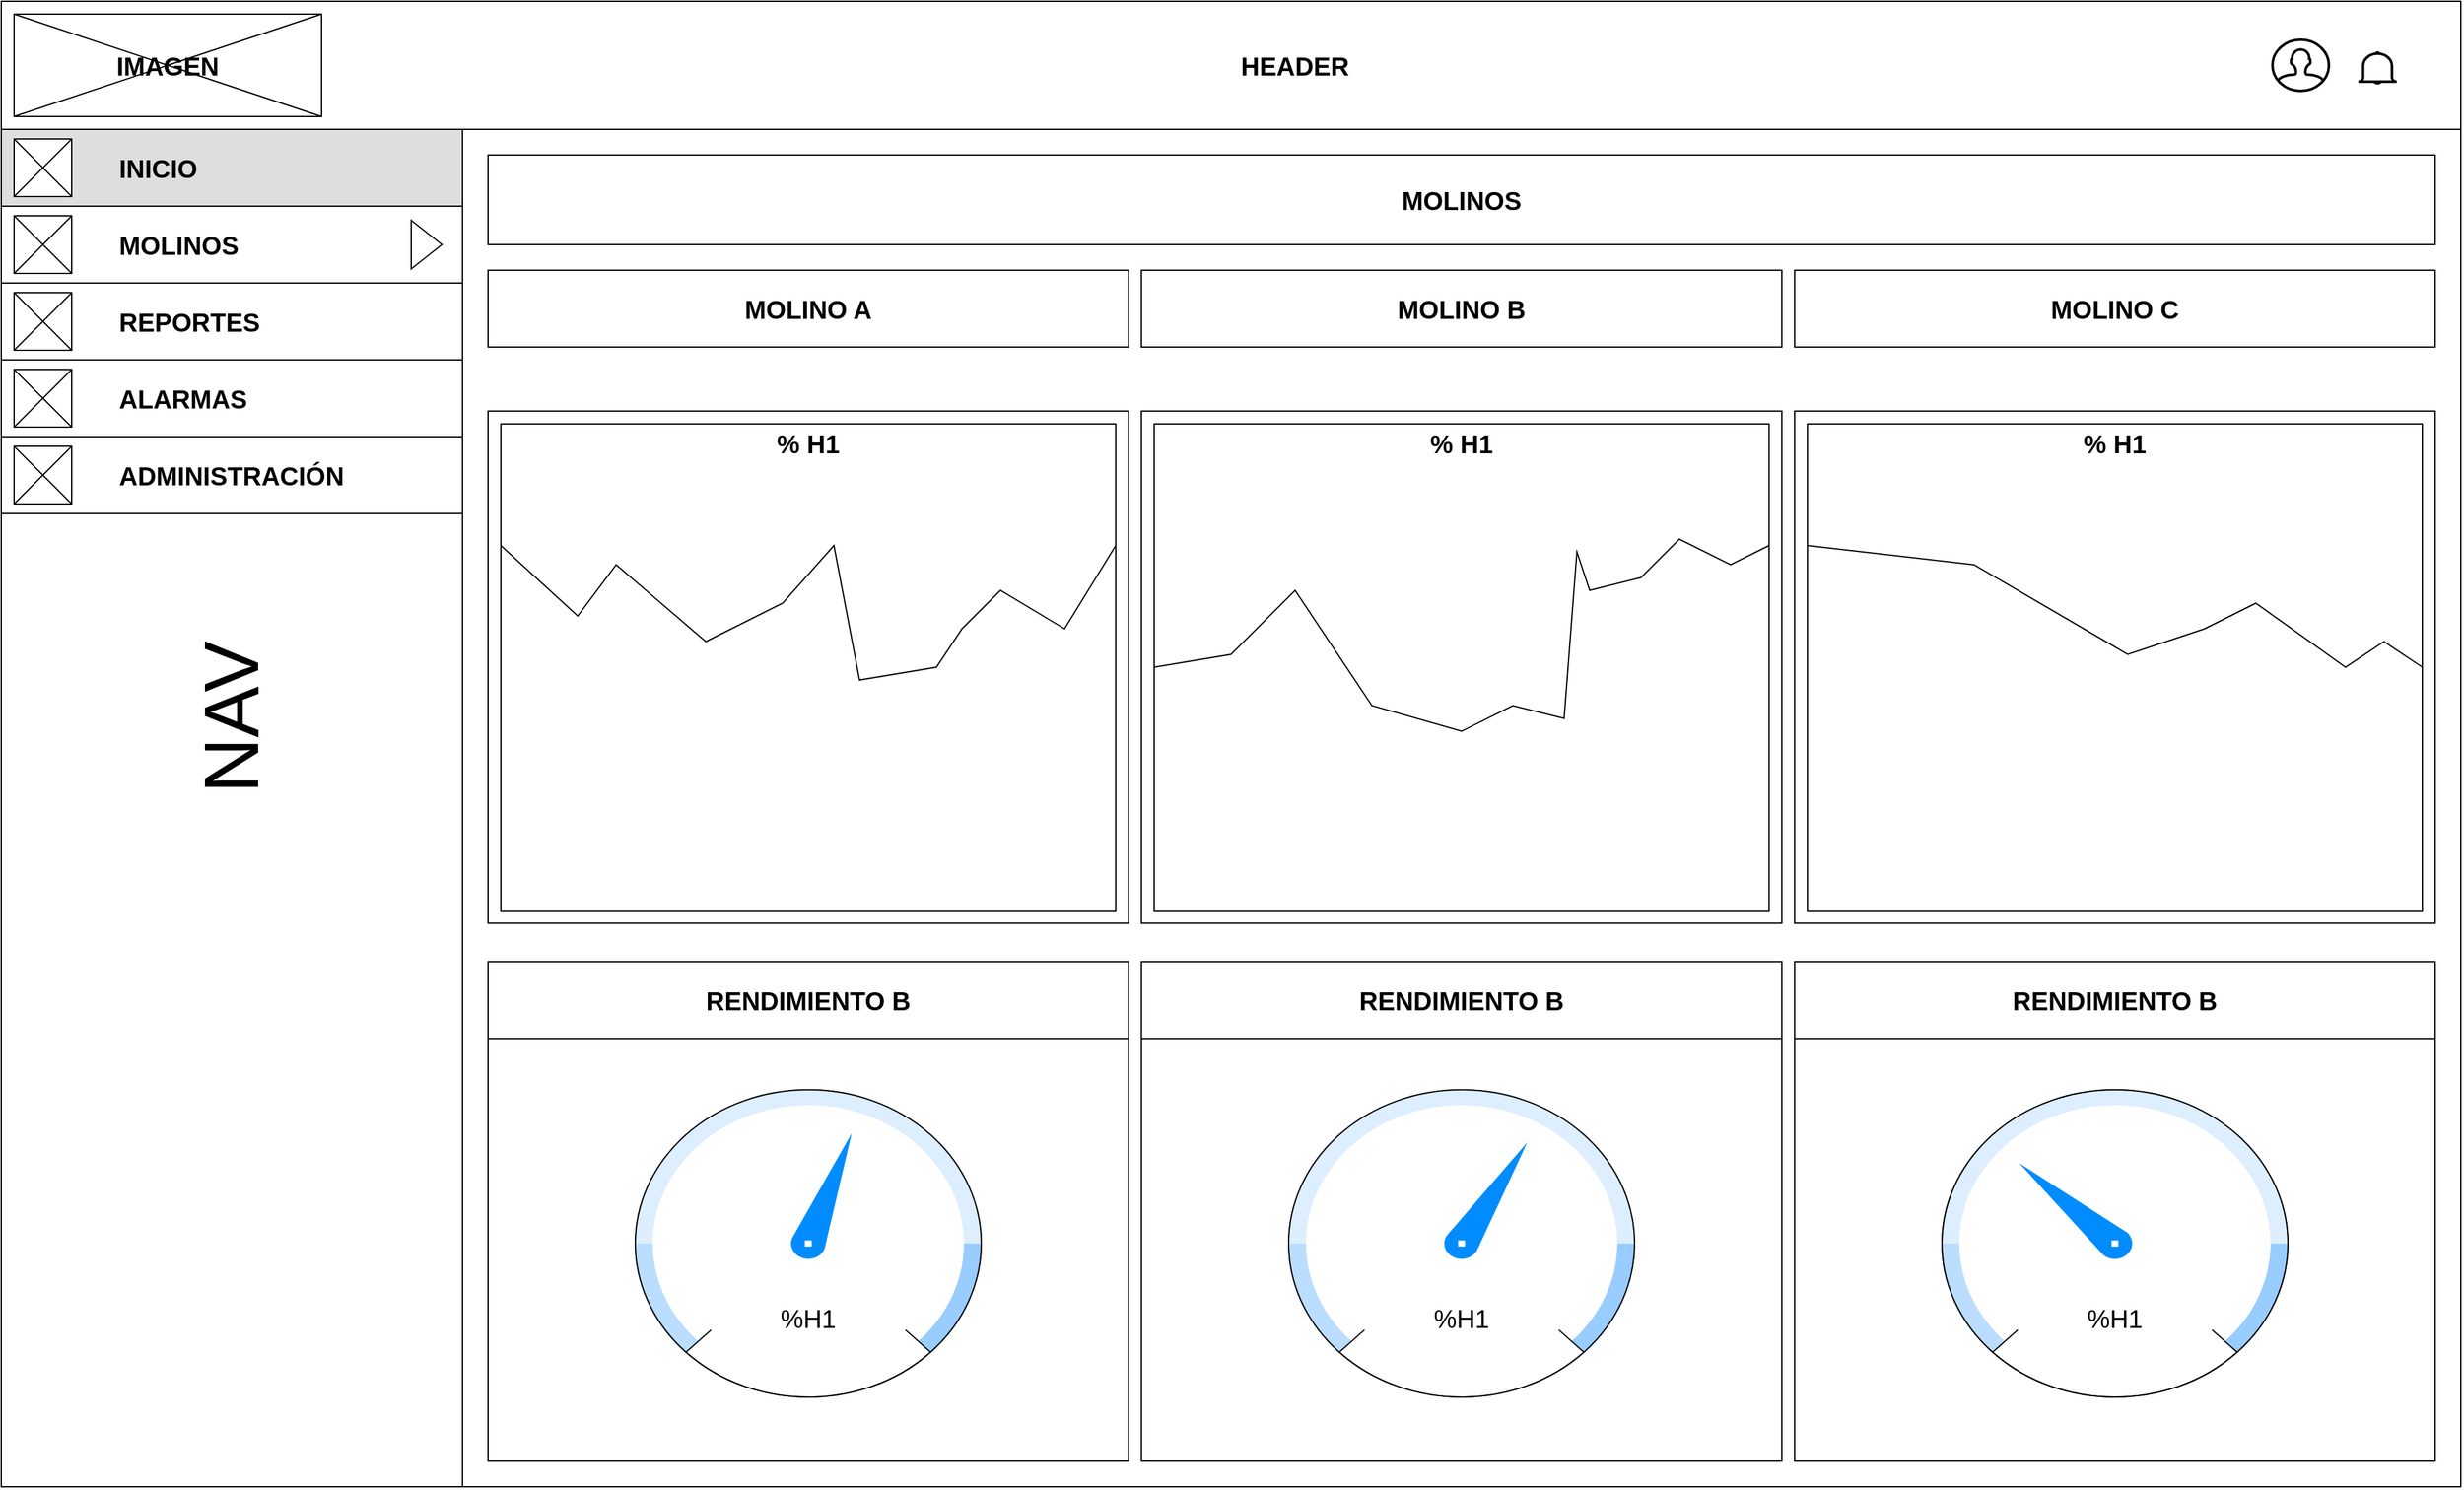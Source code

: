 <mxfile version="20.5.1" type="device"><diagram id="WcIKD2kYd9lNyjveL56O" name="Página-1"><mxGraphModel dx="5693" dy="3240" grid="0" gridSize="10" guides="1" tooltips="1" connect="1" arrows="1" fold="1" page="0" pageScale="1" pageWidth="1200" pageHeight="1920" math="0" shadow="0"><root><mxCell id="0"/><mxCell id="1" parent="0"/><mxCell id="7aQKpqsmV0QOho-n_E2c-1" value="" style="rounded=0;whiteSpace=wrap;html=1;" parent="1" vertex="1"><mxGeometry x="-2430" y="-1343" width="1920" height="100" as="geometry"/></mxCell><mxCell id="7aQKpqsmV0QOho-n_E2c-2" value="" style="rounded=0;whiteSpace=wrap;html=1;" parent="1" vertex="1"><mxGeometry x="-2430" y="-1238" width="360" height="1055" as="geometry"/></mxCell><mxCell id="7aQKpqsmV0QOho-n_E2c-3" value="" style="endArrow=none;html=1;rounded=0;entryX=1;entryY=1;entryDx=0;entryDy=0;exitX=1;exitY=1;exitDx=0;exitDy=0;" parent="1" source="7aQKpqsmV0QOho-n_E2c-2" target="7aQKpqsmV0QOho-n_E2c-1" edge="1"><mxGeometry width="50" height="50" relative="1" as="geometry"><mxPoint x="-1700" y="-683" as="sourcePoint"/><mxPoint x="-1650" y="-733" as="targetPoint"/><Array as="points"><mxPoint x="-510" y="-183"/></Array></mxGeometry></mxCell><mxCell id="7aQKpqsmV0QOho-n_E2c-4" value="" style="rounded=1;whiteSpace=wrap;html=1;arcSize=0;" parent="1" vertex="1"><mxGeometry x="-2050" y="-1223" width="1520" height="70" as="geometry"/></mxCell><mxCell id="7aQKpqsmV0QOho-n_E2c-5" value="" style="rounded=1;whiteSpace=wrap;html=1;arcSize=0;" parent="1" vertex="1"><mxGeometry x="-2050" y="-1133" width="500" height="60" as="geometry"/></mxCell><mxCell id="7aQKpqsmV0QOho-n_E2c-8" value="" style="rounded=1;whiteSpace=wrap;html=1;arcSize=0;" parent="1" vertex="1"><mxGeometry x="-1540" y="-1133" width="500" height="60" as="geometry"/></mxCell><mxCell id="7aQKpqsmV0QOho-n_E2c-9" value="" style="rounded=1;whiteSpace=wrap;html=1;arcSize=0;" parent="1" vertex="1"><mxGeometry x="-1030" y="-1133" width="500" height="60" as="geometry"/></mxCell><mxCell id="7aQKpqsmV0QOho-n_E2c-13" value="" style="rounded=0;whiteSpace=wrap;html=1;" parent="1" vertex="1"><mxGeometry x="-2050" y="-1023" width="500" height="400" as="geometry"/></mxCell><mxCell id="7aQKpqsmV0QOho-n_E2c-14" value="" style="rounded=0;whiteSpace=wrap;html=1;" parent="1" vertex="1"><mxGeometry x="-1540" y="-1023" width="500" height="400" as="geometry"/></mxCell><mxCell id="7aQKpqsmV0QOho-n_E2c-15" value="" style="rounded=0;whiteSpace=wrap;html=1;" parent="1" vertex="1"><mxGeometry x="-1030" y="-1023" width="500" height="400" as="geometry"/></mxCell><mxCell id="7aQKpqsmV0QOho-n_E2c-16" value="" style="rounded=0;whiteSpace=wrap;html=1;" parent="1" vertex="1"><mxGeometry x="-2050" y="-593" width="500" height="390" as="geometry"/></mxCell><mxCell id="7aQKpqsmV0QOho-n_E2c-17" value="" style="rounded=0;whiteSpace=wrap;html=1;" parent="1" vertex="1"><mxGeometry x="-2050" y="-593" width="500" height="60" as="geometry"/></mxCell><mxCell id="7aQKpqsmV0QOho-n_E2c-18" value="" style="rounded=0;whiteSpace=wrap;html=1;" parent="1" vertex="1"><mxGeometry x="-1540" y="-593" width="500" height="390" as="geometry"/></mxCell><mxCell id="7aQKpqsmV0QOho-n_E2c-19" value="" style="rounded=0;whiteSpace=wrap;html=1;" parent="1" vertex="1"><mxGeometry x="-1540" y="-593" width="500" height="60" as="geometry"/></mxCell><mxCell id="7aQKpqsmV0QOho-n_E2c-20" value="" style="rounded=0;whiteSpace=wrap;html=1;" parent="1" vertex="1"><mxGeometry x="-1030" y="-593" width="500" height="390" as="geometry"/></mxCell><mxCell id="7aQKpqsmV0QOho-n_E2c-21" value="" style="rounded=0;whiteSpace=wrap;html=1;" parent="1" vertex="1"><mxGeometry x="-1030" y="-593" width="500" height="60" as="geometry"/></mxCell><mxCell id="7aQKpqsmV0QOho-n_E2c-22" value="&lt;div style=&quot;text-align: justify;&quot;&gt;&lt;span style=&quot;font-size: 20px;&quot;&gt;&lt;b&gt;MOLINOS&lt;/b&gt;&lt;/span&gt;&lt;/div&gt;" style="text;html=1;strokeColor=none;fillColor=none;align=center;verticalAlign=middle;whiteSpace=wrap;rounded=0;" parent="1" vertex="1"><mxGeometry x="-1420" y="-1203" width="260" height="30" as="geometry"/></mxCell><mxCell id="7aQKpqsmV0QOho-n_E2c-23" value="&lt;div style=&quot;text-align: justify;&quot;&gt;&lt;span style=&quot;font-size: 20px;&quot;&gt;&lt;b&gt;HEADER&lt;/b&gt;&lt;/span&gt;&lt;/div&gt;" style="text;html=1;strokeColor=none;fillColor=none;align=center;verticalAlign=middle;whiteSpace=wrap;rounded=0;" parent="1" vertex="1"><mxGeometry x="-1550" y="-1308" width="260" height="30" as="geometry"/></mxCell><mxCell id="7aQKpqsmV0QOho-n_E2c-24" value="" style="rounded=0;whiteSpace=wrap;html=1;fontSize=20;" parent="1" vertex="1"><mxGeometry x="-2420" y="-1333" width="240" height="80" as="geometry"/></mxCell><mxCell id="7aQKpqsmV0QOho-n_E2c-25" value="" style="endArrow=none;html=1;rounded=0;fontSize=20;entryX=0;entryY=0;entryDx=0;entryDy=0;exitX=1;exitY=1;exitDx=0;exitDy=0;" parent="1" source="7aQKpqsmV0QOho-n_E2c-24" target="7aQKpqsmV0QOho-n_E2c-24" edge="1"><mxGeometry width="50" height="50" relative="1" as="geometry"><mxPoint x="-1790" y="-1003" as="sourcePoint"/><mxPoint x="-1740" y="-1053" as="targetPoint"/></mxGeometry></mxCell><mxCell id="7aQKpqsmV0QOho-n_E2c-26" value="" style="endArrow=none;html=1;rounded=0;fontSize=20;entryX=1;entryY=0;entryDx=0;entryDy=0;exitX=0;exitY=1;exitDx=0;exitDy=0;" parent="1" source="7aQKpqsmV0QOho-n_E2c-24" target="7aQKpqsmV0QOho-n_E2c-24" edge="1"><mxGeometry width="50" height="50" relative="1" as="geometry"><mxPoint x="-1790" y="-1003" as="sourcePoint"/><mxPoint x="-1740" y="-1053" as="targetPoint"/></mxGeometry></mxCell><mxCell id="7aQKpqsmV0QOho-n_E2c-27" value="&lt;div style=&quot;text-align: justify;&quot;&gt;&lt;span style=&quot;font-size: 20px;&quot;&gt;&lt;b&gt;IMAGEN&lt;/b&gt;&lt;/span&gt;&lt;/div&gt;" style="text;html=1;strokeColor=none;fillColor=none;align=center;verticalAlign=middle;whiteSpace=wrap;rounded=0;" parent="1" vertex="1"><mxGeometry x="-2430" y="-1308" width="260" height="30" as="geometry"/></mxCell><mxCell id="7aQKpqsmV0QOho-n_E2c-32" value="NAV" style="text;html=1;strokeColor=none;fillColor=none;align=center;verticalAlign=middle;whiteSpace=wrap;rounded=0;fontSize=60;rotation=-90;" parent="1" vertex="1"><mxGeometry x="-2362.5" y="-843" width="225" height="118.75" as="geometry"/></mxCell><mxCell id="7aQKpqsmV0QOho-n_E2c-34" value="&lt;div style=&quot;text-align: justify;&quot;&gt;&lt;span style=&quot;font-size: 20px;&quot;&gt;&lt;b&gt;MOLINO A&lt;/b&gt;&lt;/span&gt;&lt;/div&gt;" style="text;html=1;strokeColor=none;fillColor=none;align=center;verticalAlign=middle;whiteSpace=wrap;rounded=0;" parent="1" vertex="1"><mxGeometry x="-1930" y="-1118" width="260" height="30" as="geometry"/></mxCell><mxCell id="7aQKpqsmV0QOho-n_E2c-35" value="&lt;div style=&quot;text-align: justify;&quot;&gt;&lt;span style=&quot;font-size: 20px;&quot;&gt;&lt;b&gt;MOLINO B&lt;/b&gt;&lt;/span&gt;&lt;/div&gt;" style="text;html=1;strokeColor=none;fillColor=none;align=center;verticalAlign=middle;whiteSpace=wrap;rounded=0;" parent="1" vertex="1"><mxGeometry x="-1420" y="-1118" width="260" height="30" as="geometry"/></mxCell><mxCell id="7aQKpqsmV0QOho-n_E2c-36" value="&lt;div style=&quot;text-align: justify;&quot;&gt;&lt;span style=&quot;font-size: 20px;&quot;&gt;&lt;b&gt;MOLINO C&lt;/b&gt;&lt;/span&gt;&lt;/div&gt;" style="text;html=1;strokeColor=none;fillColor=none;align=center;verticalAlign=middle;whiteSpace=wrap;rounded=0;" parent="1" vertex="1"><mxGeometry x="-910" y="-1118" width="260" height="30" as="geometry"/></mxCell><mxCell id="7aQKpqsmV0QOho-n_E2c-37" value="" style="verticalLabelPosition=bottom;shadow=0;dashed=0;align=center;html=1;verticalAlign=top;strokeWidth=1;shape=mxgraph.mockup.graphics.gauge;fillColor=#ffffff;strokeColor=#080808;gaugePos=57.146;scaleColors=#bbddff,#ddeeff,#99ccff;gaugeLabels=,,;needleColor=#008cff;fontSize=60;sketch=0;" parent="1" vertex="1"><mxGeometry x="-1935" y="-493" width="270" height="240" as="geometry"/></mxCell><mxCell id="7aQKpqsmV0QOho-n_E2c-42" value="" style="verticalLabelPosition=bottom;shadow=0;dashed=0;align=center;html=1;verticalAlign=top;strokeWidth=1;shape=mxgraph.mockup.graphics.gauge;fillColor=#ffffff;strokeColor=#0D0D0D;gaugePos=61.111;scaleColors=#bbddff,#ddeeff,#99ccff;gaugeLabels=,,;needleColor=#008cff;fontSize=60;" parent="1" vertex="1"><mxGeometry x="-1425" y="-493" width="270" height="240" as="geometry"/></mxCell><mxCell id="7aQKpqsmV0QOho-n_E2c-43" value="" style="verticalLabelPosition=bottom;shadow=0;dashed=0;align=center;html=1;verticalAlign=top;strokeWidth=1;shape=mxgraph.mockup.graphics.gauge;fillColor=#ffffff;strokeColor=#000000;gaugePos=32.735;scaleColors=#bbddff,#ddeeff,#99ccff;gaugeLabels=,,;needleColor=#008cff;fontSize=60;" parent="1" vertex="1"><mxGeometry x="-915" y="-493" width="270" height="240" as="geometry"/></mxCell><mxCell id="7aQKpqsmV0QOho-n_E2c-44" value="&lt;font style=&quot;font-size: 20px;&quot;&gt;%H1&lt;/font&gt;" style="text;html=1;strokeColor=none;fillColor=none;align=center;verticalAlign=middle;whiteSpace=wrap;rounded=0;fontSize=60;" parent="1" vertex="1"><mxGeometry x="-1830" y="-343" width="60" height="30" as="geometry"/></mxCell><mxCell id="7aQKpqsmV0QOho-n_E2c-45" value="&lt;font style=&quot;font-size: 20px;&quot;&gt;%H1&lt;/font&gt;" style="text;html=1;strokeColor=none;fillColor=none;align=center;verticalAlign=middle;whiteSpace=wrap;rounded=0;fontSize=60;" parent="1" vertex="1"><mxGeometry x="-1320" y="-343" width="60" height="30" as="geometry"/></mxCell><mxCell id="7aQKpqsmV0QOho-n_E2c-46" value="&lt;font style=&quot;font-size: 20px;&quot;&gt;%H1&lt;/font&gt;" style="text;html=1;strokeColor=none;fillColor=none;align=center;verticalAlign=middle;whiteSpace=wrap;rounded=0;fontSize=60;" parent="1" vertex="1"><mxGeometry x="-810" y="-343" width="60" height="30" as="geometry"/></mxCell><mxCell id="7aQKpqsmV0QOho-n_E2c-48" value="" style="rounded=0;whiteSpace=wrap;html=1;fontSize=20;" parent="1" vertex="1"><mxGeometry x="-2040" y="-1013" width="480" height="380" as="geometry"/></mxCell><mxCell id="7aQKpqsmV0QOho-n_E2c-49" value="" style="endArrow=none;html=1;rounded=0;fontSize=20;exitX=0;exitY=0.25;exitDx=0;exitDy=0;entryX=1;entryY=0.25;entryDx=0;entryDy=0;" parent="1" source="7aQKpqsmV0QOho-n_E2c-48" target="7aQKpqsmV0QOho-n_E2c-48" edge="1"><mxGeometry width="50" height="50" relative="1" as="geometry"><mxPoint x="-1410" y="-693" as="sourcePoint"/><mxPoint x="-1910" y="-893" as="targetPoint"/><Array as="points"><mxPoint x="-1980" y="-863"/><mxPoint x="-1950" y="-903"/><mxPoint x="-1880" y="-843"/><mxPoint x="-1820" y="-873"/><mxPoint x="-1780" y="-918"/><mxPoint x="-1760" y="-813"/><mxPoint x="-1700" y="-823"/><mxPoint x="-1680" y="-853"/><mxPoint x="-1650" y="-883"/><mxPoint x="-1600" y="-853"/></Array></mxGeometry></mxCell><mxCell id="7aQKpqsmV0QOho-n_E2c-50" value="" style="rounded=0;whiteSpace=wrap;html=1;fontSize=20;" parent="1" vertex="1"><mxGeometry x="-1530" y="-1013" width="480" height="380" as="geometry"/></mxCell><mxCell id="7aQKpqsmV0QOho-n_E2c-51" value="" style="rounded=0;whiteSpace=wrap;html=1;fontSize=20;" parent="1" vertex="1"><mxGeometry x="-1020" y="-1013" width="480" height="380" as="geometry"/></mxCell><mxCell id="7aQKpqsmV0QOho-n_E2c-52" value="" style="html=1;verticalLabelPosition=bottom;align=center;labelBackgroundColor=#ffffff;verticalAlign=top;strokeWidth=2;strokeColor=#000000;shadow=0;dashed=0;shape=mxgraph.ios7.icons.bell;fontSize=20;" parent="1" vertex="1"><mxGeometry x="-590" y="-1303" width="30" height="24.1" as="geometry"/></mxCell><mxCell id="7aQKpqsmV0QOho-n_E2c-54" value="" style="rounded=0;whiteSpace=wrap;html=1;shadow=0;sketch=0;strokeColor=#000000;fontSize=20;fillColor=#DEDEDE;" parent="1" vertex="1"><mxGeometry x="-2430" y="-1243" width="360" height="60" as="geometry"/></mxCell><mxCell id="7aQKpqsmV0QOho-n_E2c-55" value="&lt;div style=&quot;&quot;&gt;&lt;span style=&quot;font-size: 20px;&quot;&gt;&lt;b&gt;INICIO&lt;/b&gt;&lt;/span&gt;&lt;/div&gt;" style="text;html=1;strokeColor=none;fillColor=none;align=left;verticalAlign=middle;whiteSpace=wrap;rounded=0;" parent="1" vertex="1"><mxGeometry x="-2340" y="-1228" width="120" height="30" as="geometry"/></mxCell><mxCell id="7aQKpqsmV0QOho-n_E2c-59" value="" style="rounded=0;whiteSpace=wrap;html=1;shadow=0;sketch=0;strokeColor=#000000;fontSize=20;" parent="1" vertex="1"><mxGeometry x="-2430" y="-1183" width="360" height="60" as="geometry"/></mxCell><mxCell id="7aQKpqsmV0QOho-n_E2c-60" value="&lt;div style=&quot;&quot;&gt;&lt;span style=&quot;font-size: 20px;&quot;&gt;&lt;b&gt;MOLINOS&lt;/b&gt;&lt;/span&gt;&lt;/div&gt;" style="text;html=1;strokeColor=none;fillColor=none;align=left;verticalAlign=middle;whiteSpace=wrap;rounded=0;" parent="1" vertex="1"><mxGeometry x="-2340" y="-1168" width="100" height="30" as="geometry"/></mxCell><mxCell id="7aQKpqsmV0QOho-n_E2c-65" value="" style="group" parent="1" vertex="1" connectable="0"><mxGeometry x="-2420" y="-1175.5" width="45" height="45" as="geometry"/></mxCell><mxCell id="7aQKpqsmV0QOho-n_E2c-62" value="" style="whiteSpace=wrap;html=1;aspect=fixed;shadow=0;sketch=0;strokeColor=#000000;fontSize=20;" parent="7aQKpqsmV0QOho-n_E2c-65" vertex="1"><mxGeometry width="45" height="45" as="geometry"/></mxCell><mxCell id="7aQKpqsmV0QOho-n_E2c-63" value="" style="endArrow=none;html=1;rounded=0;fontSize=20;exitX=0;exitY=0;exitDx=0;exitDy=0;entryX=1;entryY=1;entryDx=0;entryDy=0;" parent="7aQKpqsmV0QOho-n_E2c-65" source="7aQKpqsmV0QOho-n_E2c-62" target="7aQKpqsmV0QOho-n_E2c-62" edge="1"><mxGeometry width="50" height="50" relative="1" as="geometry"><mxPoint x="250" y="52.5" as="sourcePoint"/><mxPoint x="300" y="2.5" as="targetPoint"/></mxGeometry></mxCell><mxCell id="7aQKpqsmV0QOho-n_E2c-64" value="" style="endArrow=none;html=1;rounded=0;fontSize=20;exitX=0;exitY=1;exitDx=0;exitDy=0;entryX=1;entryY=0;entryDx=0;entryDy=0;" parent="7aQKpqsmV0QOho-n_E2c-65" source="7aQKpqsmV0QOho-n_E2c-62" target="7aQKpqsmV0QOho-n_E2c-62" edge="1"><mxGeometry width="50" height="50" relative="1" as="geometry"><mxPoint x="20" y="132.5" as="sourcePoint"/><mxPoint x="70" y="82.5" as="targetPoint"/></mxGeometry></mxCell><mxCell id="7aQKpqsmV0QOho-n_E2c-66" value="" style="group" parent="1" vertex="1" connectable="0"><mxGeometry x="-2420" y="-1235.5" width="45" height="45" as="geometry"/></mxCell><mxCell id="7aQKpqsmV0QOho-n_E2c-67" value="" style="whiteSpace=wrap;html=1;aspect=fixed;shadow=0;sketch=0;strokeColor=#000000;fontSize=20;" parent="7aQKpqsmV0QOho-n_E2c-66" vertex="1"><mxGeometry width="45" height="45" as="geometry"/></mxCell><mxCell id="7aQKpqsmV0QOho-n_E2c-68" value="" style="endArrow=none;html=1;rounded=0;fontSize=20;exitX=0;exitY=0;exitDx=0;exitDy=0;entryX=1;entryY=1;entryDx=0;entryDy=0;" parent="7aQKpqsmV0QOho-n_E2c-66" source="7aQKpqsmV0QOho-n_E2c-67" target="7aQKpqsmV0QOho-n_E2c-67" edge="1"><mxGeometry width="50" height="50" relative="1" as="geometry"><mxPoint x="250" y="52.5" as="sourcePoint"/><mxPoint x="300" y="2.5" as="targetPoint"/></mxGeometry></mxCell><mxCell id="7aQKpqsmV0QOho-n_E2c-69" value="" style="endArrow=none;html=1;rounded=0;fontSize=20;exitX=0;exitY=1;exitDx=0;exitDy=0;entryX=1;entryY=0;entryDx=0;entryDy=0;" parent="7aQKpqsmV0QOho-n_E2c-66" source="7aQKpqsmV0QOho-n_E2c-67" target="7aQKpqsmV0QOho-n_E2c-67" edge="1"><mxGeometry width="50" height="50" relative="1" as="geometry"><mxPoint x="20" y="132.5" as="sourcePoint"/><mxPoint x="70" y="82.5" as="targetPoint"/></mxGeometry></mxCell><mxCell id="7aQKpqsmV0QOho-n_E2c-71" value="" style="endArrow=none;html=1;rounded=0;fontSize=20;exitX=0;exitY=0.5;exitDx=0;exitDy=0;entryX=1;entryY=0.25;entryDx=0;entryDy=0;" parent="1" source="7aQKpqsmV0QOho-n_E2c-50" target="7aQKpqsmV0QOho-n_E2c-50" edge="1"><mxGeometry width="50" height="50" relative="1" as="geometry"><mxPoint x="-1340" y="-873" as="sourcePoint"/><mxPoint x="-1290" y="-923" as="targetPoint"/><Array as="points"><mxPoint x="-1470" y="-833"/><mxPoint x="-1420" y="-883"/><mxPoint x="-1360" y="-793"/><mxPoint x="-1290" y="-773"/><mxPoint x="-1250" y="-793"/><mxPoint x="-1210" y="-783"/><mxPoint x="-1200" y="-913"/><mxPoint x="-1190" y="-883"/><mxPoint x="-1150" y="-893"/><mxPoint x="-1120" y="-923"/><mxPoint x="-1080" y="-903"/></Array></mxGeometry></mxCell><mxCell id="7aQKpqsmV0QOho-n_E2c-72" value="" style="endArrow=none;html=1;rounded=0;fontSize=20;exitX=0;exitY=0.25;exitDx=0;exitDy=0;entryX=1;entryY=0.5;entryDx=0;entryDy=0;" parent="1" source="7aQKpqsmV0QOho-n_E2c-51" target="7aQKpqsmV0QOho-n_E2c-51" edge="1"><mxGeometry width="50" height="50" relative="1" as="geometry"><mxPoint x="-800" y="-823" as="sourcePoint"/><mxPoint x="-750" y="-873" as="targetPoint"/><Array as="points"><mxPoint x="-890" y="-903"/><mxPoint x="-770" y="-833"/><mxPoint x="-710" y="-853"/><mxPoint x="-670" y="-873"/><mxPoint x="-600" y="-823"/><mxPoint x="-570" y="-843"/></Array></mxGeometry></mxCell><mxCell id="7aQKpqsmV0QOho-n_E2c-90" value="" style="rounded=0;whiteSpace=wrap;html=1;shadow=0;sketch=0;strokeColor=#000000;fontSize=20;" parent="1" vertex="1"><mxGeometry x="-2430" y="-1123" width="360" height="60" as="geometry"/></mxCell><mxCell id="7aQKpqsmV0QOho-n_E2c-91" value="&lt;div style=&quot;&quot;&gt;&lt;span style=&quot;font-size: 20px;&quot;&gt;&lt;b&gt;REPORTES&lt;/b&gt;&lt;/span&gt;&lt;/div&gt;" style="text;html=1;strokeColor=none;fillColor=none;align=left;verticalAlign=middle;whiteSpace=wrap;rounded=0;" parent="1" vertex="1"><mxGeometry x="-2340" y="-1108" width="100" height="30" as="geometry"/></mxCell><mxCell id="7aQKpqsmV0QOho-n_E2c-96" value="" style="whiteSpace=wrap;html=1;aspect=fixed;shadow=0;sketch=0;strokeColor=#000000;fontSize=20;" parent="1" vertex="1"><mxGeometry x="-2420" y="-1115.5" width="45" height="45" as="geometry"/></mxCell><mxCell id="7aQKpqsmV0QOho-n_E2c-97" value="" style="endArrow=none;html=1;rounded=0;fontSize=20;exitX=0;exitY=1;exitDx=0;exitDy=0;entryX=1;entryY=0;entryDx=0;entryDy=0;" parent="1" source="7aQKpqsmV0QOho-n_E2c-96" target="7aQKpqsmV0QOho-n_E2c-96" edge="1"><mxGeometry width="50" height="50" relative="1" as="geometry"><mxPoint x="-2400" y="-953" as="sourcePoint"/><mxPoint x="-2355" y="-998" as="targetPoint"/></mxGeometry></mxCell><mxCell id="7aQKpqsmV0QOho-n_E2c-98" value="" style="endArrow=none;html=1;rounded=0;fontSize=20;exitX=0;exitY=0;exitDx=0;exitDy=0;entryX=1;entryY=1;entryDx=0;entryDy=0;" parent="1" source="7aQKpqsmV0QOho-n_E2c-96" target="7aQKpqsmV0QOho-n_E2c-96" edge="1"><mxGeometry width="50" height="50" relative="1" as="geometry"><mxPoint x="-2410" y="-1060.5" as="sourcePoint"/><mxPoint x="-2365" y="-1105.5" as="targetPoint"/></mxGeometry></mxCell><mxCell id="7aQKpqsmV0QOho-n_E2c-99" value="&lt;div style=&quot;text-align: justify;&quot;&gt;&lt;span style=&quot;font-size: 20px;&quot;&gt;&lt;b&gt;% H1&lt;/b&gt;&lt;/span&gt;&lt;/div&gt;" style="text;html=1;strokeColor=none;fillColor=none;align=center;verticalAlign=middle;whiteSpace=wrap;rounded=0;" parent="1" vertex="1"><mxGeometry x="-1930" y="-1013" width="260" height="30" as="geometry"/></mxCell><mxCell id="7aQKpqsmV0QOho-n_E2c-100" value="&lt;div style=&quot;text-align: justify;&quot;&gt;&lt;span style=&quot;font-size: 20px;&quot;&gt;&lt;b&gt;% H1&lt;/b&gt;&lt;/span&gt;&lt;/div&gt;" style="text;html=1;strokeColor=none;fillColor=none;align=center;verticalAlign=middle;whiteSpace=wrap;rounded=0;" parent="1" vertex="1"><mxGeometry x="-1420" y="-1013" width="260" height="30" as="geometry"/></mxCell><mxCell id="7aQKpqsmV0QOho-n_E2c-101" value="&lt;div style=&quot;text-align: justify;&quot;&gt;&lt;span style=&quot;font-size: 20px;&quot;&gt;&lt;b&gt;% H1&lt;/b&gt;&lt;/span&gt;&lt;/div&gt;" style="text;html=1;strokeColor=none;fillColor=none;align=center;verticalAlign=middle;whiteSpace=wrap;rounded=0;" parent="1" vertex="1"><mxGeometry x="-910" y="-1013" width="260" height="30" as="geometry"/></mxCell><mxCell id="7aQKpqsmV0QOho-n_E2c-102" value="&lt;div style=&quot;text-align: justify;&quot;&gt;&lt;span style=&quot;font-size: 20px;&quot;&gt;&lt;b&gt;RENDIMIENTO B&lt;/b&gt;&lt;/span&gt;&lt;/div&gt;" style="text;html=1;strokeColor=none;fillColor=none;align=center;verticalAlign=middle;whiteSpace=wrap;rounded=0;" parent="1" vertex="1"><mxGeometry x="-1930" y="-578" width="260" height="30" as="geometry"/></mxCell><mxCell id="7aQKpqsmV0QOho-n_E2c-105" value="&lt;div style=&quot;text-align: justify;&quot;&gt;&lt;span style=&quot;font-size: 20px;&quot;&gt;&lt;b&gt;RENDIMIENTO B&lt;/b&gt;&lt;/span&gt;&lt;/div&gt;" style="text;html=1;strokeColor=none;fillColor=none;align=center;verticalAlign=middle;whiteSpace=wrap;rounded=0;" parent="1" vertex="1"><mxGeometry x="-1420" y="-578" width="260" height="30" as="geometry"/></mxCell><mxCell id="7aQKpqsmV0QOho-n_E2c-106" value="&lt;div style=&quot;text-align: justify;&quot;&gt;&lt;span style=&quot;font-size: 20px;&quot;&gt;&lt;b&gt;RENDIMIENTO B&lt;/b&gt;&lt;/span&gt;&lt;/div&gt;" style="text;html=1;strokeColor=none;fillColor=none;align=center;verticalAlign=middle;whiteSpace=wrap;rounded=0;" parent="1" vertex="1"><mxGeometry x="-910" y="-578" width="260" height="30" as="geometry"/></mxCell><mxCell id="7aQKpqsmV0QOho-n_E2c-108" value="" style="html=1;verticalLabelPosition=bottom;align=center;labelBackgroundColor=#ffffff;verticalAlign=top;strokeWidth=2;strokeColor=#000000;shadow=0;dashed=0;shape=mxgraph.ios7.icons.user;sketch=0;fontSize=20;" parent="1" vertex="1"><mxGeometry x="-657" y="-1313" width="44" height="40" as="geometry"/></mxCell><mxCell id="bzFKj5KxaSVYcyD-W-1K-6" value="" style="rounded=0;whiteSpace=wrap;html=1;shadow=0;sketch=0;strokeColor=#000000;fontSize=20;" parent="1" vertex="1"><mxGeometry x="-2430" y="-1063" width="360" height="60" as="geometry"/></mxCell><mxCell id="bzFKj5KxaSVYcyD-W-1K-7" value="&lt;div style=&quot;&quot;&gt;&lt;span style=&quot;font-size: 20px;&quot;&gt;&lt;b&gt;ALARMAS&lt;/b&gt;&lt;/span&gt;&lt;/div&gt;" style="text;html=1;strokeColor=none;fillColor=none;align=left;verticalAlign=middle;whiteSpace=wrap;rounded=0;" parent="1" vertex="1"><mxGeometry x="-2340" y="-1048" width="100" height="30" as="geometry"/></mxCell><mxCell id="bzFKj5KxaSVYcyD-W-1K-8" value="" style="whiteSpace=wrap;html=1;aspect=fixed;shadow=0;sketch=0;strokeColor=#000000;fontSize=20;" parent="1" vertex="1"><mxGeometry x="-2420" y="-1055.5" width="45" height="45" as="geometry"/></mxCell><mxCell id="bzFKj5KxaSVYcyD-W-1K-9" value="" style="endArrow=none;html=1;rounded=0;fontSize=20;exitX=0;exitY=1;exitDx=0;exitDy=0;entryX=1;entryY=0;entryDx=0;entryDy=0;" parent="1" source="bzFKj5KxaSVYcyD-W-1K-8" target="bzFKj5KxaSVYcyD-W-1K-8" edge="1"><mxGeometry width="50" height="50" relative="1" as="geometry"><mxPoint x="-2400" y="-893" as="sourcePoint"/><mxPoint x="-2355" y="-938" as="targetPoint"/></mxGeometry></mxCell><mxCell id="bzFKj5KxaSVYcyD-W-1K-10" value="" style="endArrow=none;html=1;rounded=0;fontSize=20;exitX=0;exitY=0;exitDx=0;exitDy=0;entryX=1;entryY=1;entryDx=0;entryDy=0;" parent="1" source="bzFKj5KxaSVYcyD-W-1K-8" target="bzFKj5KxaSVYcyD-W-1K-8" edge="1"><mxGeometry width="50" height="50" relative="1" as="geometry"><mxPoint x="-2410" y="-1000.5" as="sourcePoint"/><mxPoint x="-2365" y="-1045.5" as="targetPoint"/></mxGeometry></mxCell><mxCell id="bzFKj5KxaSVYcyD-W-1K-11" value="" style="rounded=0;whiteSpace=wrap;html=1;shadow=0;sketch=0;strokeColor=#000000;fontSize=20;" parent="1" vertex="1"><mxGeometry x="-2430" y="-1003" width="360" height="60" as="geometry"/></mxCell><mxCell id="bzFKj5KxaSVYcyD-W-1K-12" value="&lt;div style=&quot;&quot;&gt;&lt;span style=&quot;font-size: 20px;&quot;&gt;&lt;b&gt;ADMINISTRACIÓN&lt;/b&gt;&lt;/span&gt;&lt;/div&gt;" style="text;html=1;strokeColor=none;fillColor=none;align=left;verticalAlign=middle;whiteSpace=wrap;rounded=0;" parent="1" vertex="1"><mxGeometry x="-2340" y="-988" width="100" height="30" as="geometry"/></mxCell><mxCell id="bzFKj5KxaSVYcyD-W-1K-13" value="" style="whiteSpace=wrap;html=1;aspect=fixed;shadow=0;sketch=0;strokeColor=#000000;fontSize=20;" parent="1" vertex="1"><mxGeometry x="-2420" y="-995.5" width="45" height="45" as="geometry"/></mxCell><mxCell id="bzFKj5KxaSVYcyD-W-1K-14" value="" style="endArrow=none;html=1;rounded=0;fontSize=20;exitX=0;exitY=1;exitDx=0;exitDy=0;entryX=1;entryY=0;entryDx=0;entryDy=0;" parent="1" source="bzFKj5KxaSVYcyD-W-1K-13" target="bzFKj5KxaSVYcyD-W-1K-13" edge="1"><mxGeometry width="50" height="50" relative="1" as="geometry"><mxPoint x="-2400" y="-833" as="sourcePoint"/><mxPoint x="-2355" y="-878" as="targetPoint"/></mxGeometry></mxCell><mxCell id="bzFKj5KxaSVYcyD-W-1K-15" value="" style="endArrow=none;html=1;rounded=0;fontSize=20;exitX=0;exitY=0;exitDx=0;exitDy=0;entryX=1;entryY=1;entryDx=0;entryDy=0;" parent="1" source="bzFKj5KxaSVYcyD-W-1K-13" target="bzFKj5KxaSVYcyD-W-1K-13" edge="1"><mxGeometry width="50" height="50" relative="1" as="geometry"><mxPoint x="-2410" y="-940.5" as="sourcePoint"/><mxPoint x="-2365" y="-985.5" as="targetPoint"/></mxGeometry></mxCell><mxCell id="bzFKj5KxaSVYcyD-W-1K-16" value="" style="triangle;whiteSpace=wrap;html=1;fontSize=20;" parent="1" vertex="1"><mxGeometry x="-2110" y="-1172" width="24" height="38" as="geometry"/></mxCell></root></mxGraphModel></diagram></mxfile>